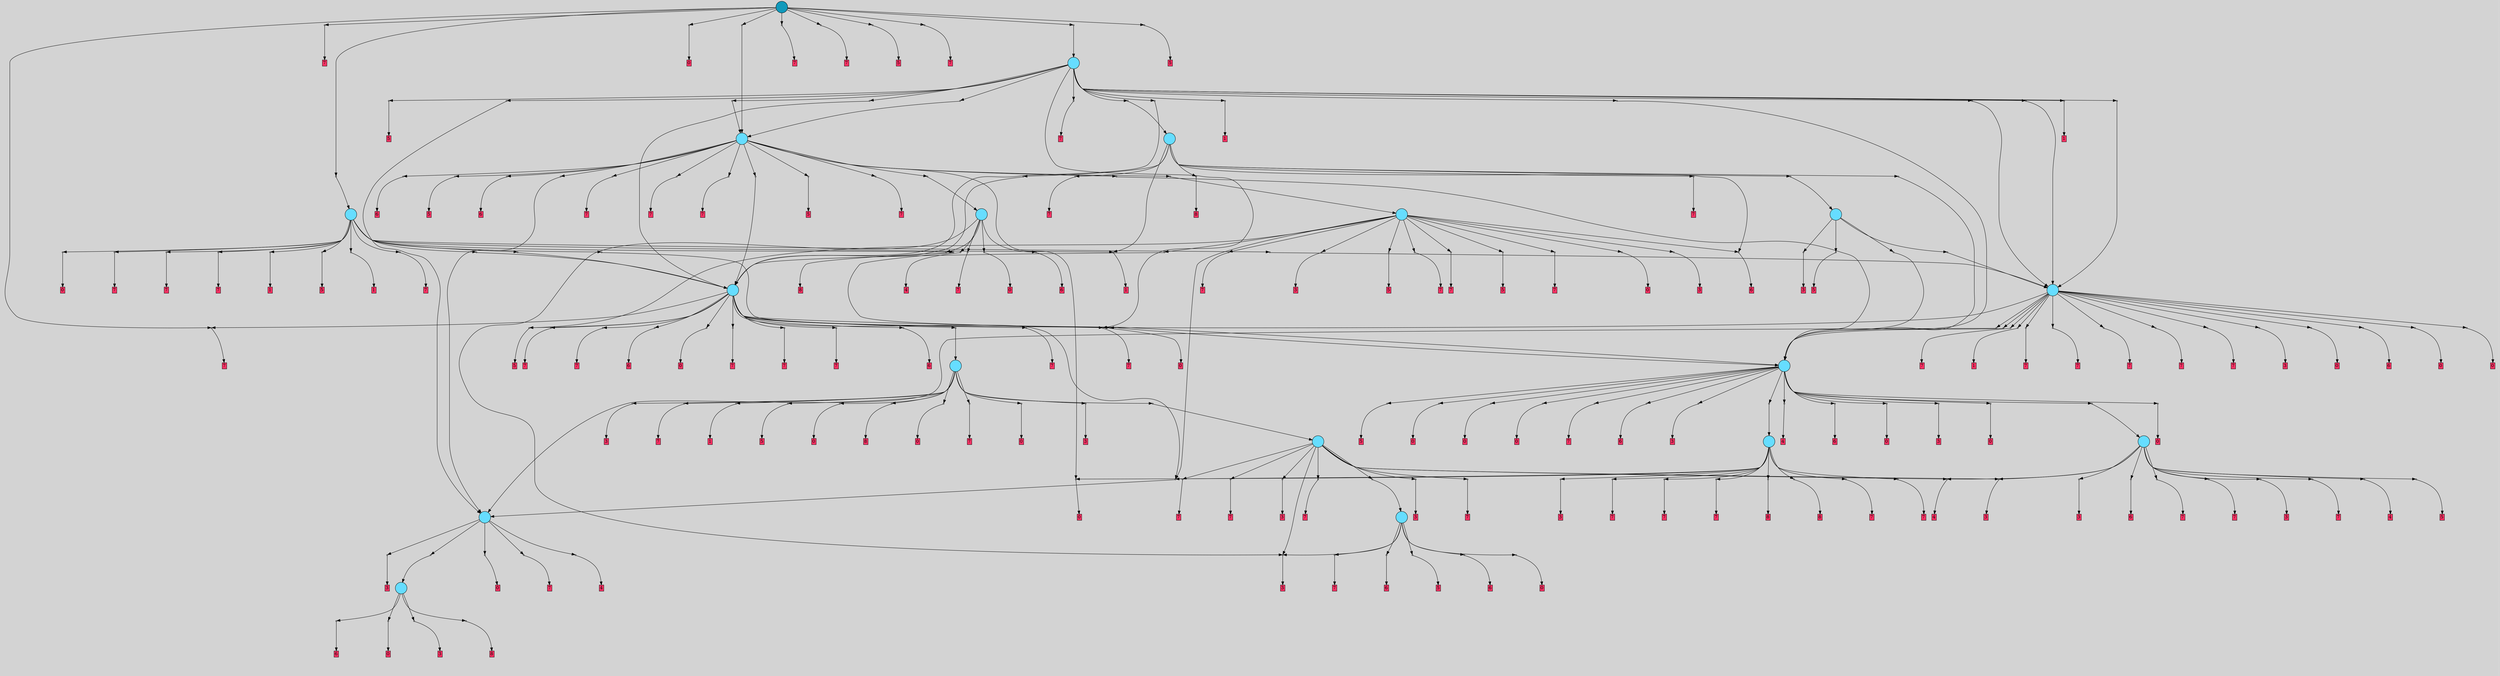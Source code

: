 // File exported with GEGELATI v1.3.1
// On the 2024-07-07 18:21:30
// With the MARL::MarlTPGGraphDotExporter
digraph{
	graph[pad = "0.212, 0.055" bgcolor = lightgray]
	node[shape=circle style = filled label = ""]
		T362 [fillcolor="#66ddff"]
		T530 [fillcolor="#66ddff"]
		T572 [fillcolor="#66ddff"]
		T886 [fillcolor="#66ddff"]
		T1883 [fillcolor="#66ddff"]
		T1939 [fillcolor="#66ddff"]
		T2063 [fillcolor="#66ddff"]
		T2381 [fillcolor="#66ddff"]
		T2636 [fillcolor="#66ddff"]
		T2729 [fillcolor="#66ddff"]
		T3570 [fillcolor="#66ddff"]
		T3720 [fillcolor="#66ddff"]
		T4093 [fillcolor="#66ddff"]
		T4545 [fillcolor="#66ddff"]
		T5571 [fillcolor="#66ddff"]
		T5855 [fillcolor="#66ddff"]
		T6254 [fillcolor="#66ddff"]
		T8143 [fillcolor="#1199bb"]
		P200541 [fillcolor="#cccccc" shape=point] //
		I200541 [shape=box style=invis label="0|7&2|3#0|4&#92;n4|5&1|4#0|2&#92;n8|0&1|6#1|3&#92;n2|5&4|5#4|2&#92;n5|7&4|3#2|4&#92;n6|6&3|1#1|4&#92;n0|3&3|0#2|0&#92;n8|4&0|4#2|0&#92;n"]
		P200541 -> I200541[style=invis]
		A130111 [fillcolor="#ff3366" shape=box margin=0.03 width=0 height=0 label="6"]
		T362 -> P200541 -> A130111
		P200542 [fillcolor="#cccccc" shape=point] //
		I200542 [shape=box style=invis label="2|4&3|5#3|5&#92;n8|3&3|5#4|6&#92;n4|7&2|5#2|2&#92;n4|6&0|4#0|0&#92;n5|7&1|7#0|2&#92;n2|3&2|5#0|6&#92;n8|2&4|7#4|3&#92;n3|3&2|1#1|2&#92;n"]
		P200542 -> I200542[style=invis]
		A130112 [fillcolor="#ff3366" shape=box margin=0.03 width=0 height=0 label="0"]
		T362 -> P200542 -> A130112
		P200543 [fillcolor="#cccccc" shape=point] //
		I200543 [shape=box style=invis label="4|6&2|2#1|3&#92;n7|0&2|0#1|3&#92;n6|7&2|1#4|3&#92;n2|5&2|7#1|2&#92;n4|2&2|7#1|5&#92;n"]
		P200543 -> I200543[style=invis]
		A130113 [fillcolor="#ff3366" shape=box margin=0.03 width=0 height=0 label="3"]
		T362 -> P200543 -> A130113
		P200544 [fillcolor="#cccccc" shape=point] //
		I200544 [shape=box style=invis label="0|0&3|1#1|2&#92;n1|3&1|5#4|3&#92;n2|4&1|1#1|1&#92;n"]
		P200544 -> I200544[style=invis]
		A130114 [fillcolor="#ff3366" shape=box margin=0.03 width=0 height=0 label="8"]
		T362 -> P200544 -> A130114
		P200545 [fillcolor="#cccccc" shape=point] //
		I200545 [shape=box style=invis label="3|2&2|2#2|4&#92;n7|0&1|7#1|6&#92;n"]
		P200545 -> I200545[style=invis]
		A130115 [fillcolor="#ff3366" shape=box margin=0.03 width=0 height=0 label="4"]
		T530 -> P200545 -> A130115
		P200546 [fillcolor="#cccccc" shape=point] //
		I200546 [shape=box style=invis label="2|5&2|7#1|2&#92;n4|5&2|7#1|5&#92;n6|7&2|1#4|3&#92;n4|6&2|2#1|3&#92;n6|3&1|6#2|5&#92;n7|0&2|0#1|3&#92;n0|3&3|7#1|7&#92;n"]
		P200546 -> I200546[style=invis]
		A130116 [fillcolor="#ff3366" shape=box margin=0.03 width=0 height=0 label="3"]
		T530 -> P200546 -> A130116
		P200547 [fillcolor="#cccccc" shape=point] //
		I200547 [shape=box style=invis label="1|0&1|7#2|2&#92;n2|5&3|4#0|2&#92;n1|3&4|2#4|4&#92;n4|5&1|0#2|7&#92;n1|2&1|7#0|6&#92;n"]
		P200547 -> I200547[style=invis]
		T530 -> P200547 -> T362
		P200548 [fillcolor="#cccccc" shape=point] //
		I200548 [shape=box style=invis label="1|2&0|2#0|6&#92;n2|3&3|5#4|2&#92;n4|7&1|1#1|5&#92;n5|1&1|0#2|3&#92;n4|7&4|5#3|7&#92;n7|4&4|3#4|6&#92;n8|6&4|1#1|0&#92;n1|6&1|5#1|1&#92;n"]
		P200548 -> I200548[style=invis]
		A130117 [fillcolor="#ff3366" shape=box margin=0.03 width=0 height=0 label="0"]
		T530 -> P200548 -> A130117
		P200549 [fillcolor="#cccccc" shape=point] //
		I200549 [shape=box style=invis label="1|2&1|7#1|6&#92;n6|0&2|1#1|6&#92;n5|1&3|6#4|5&#92;n6|5&3|1#2|0&#92;n1|5&1|0#2|7&#92;n5|3&3|3#0|2&#92;n"]
		P200549 -> I200549[style=invis]
		A130118 [fillcolor="#ff3366" shape=box margin=0.03 width=0 height=0 label="7"]
		T530 -> P200549 -> A130118
		P200550 [fillcolor="#cccccc" shape=point] //
		I200550 [shape=box style=invis label="1|2&0|2#3|6&#92;n7|4&4|3#4|6&#92;n4|7&1|1#1|5&#92;n5|1&1|0#2|3&#92;n4|7&4|5#3|7&#92;n2|3&3|5#4|2&#92;n8|6&4|1#1|0&#92;n1|6&1|5#1|1&#92;n"]
		P200550 -> I200550[style=invis]
		A130119 [fillcolor="#ff3366" shape=box margin=0.03 width=0 height=0 label="0"]
		T572 -> P200550 -> A130119
		P200551 [fillcolor="#cccccc" shape=point] //
		I200551 [shape=box style=invis label="7|1&4|7#2|7&#92;n1|5&1|0#2|7&#92;n6|5&3|1#2|0&#92;n1|3&4|2#4|4&#92;n5|3&3|3#0|4&#92;n5|0&3|6#4|5&#92;n"]
		P200551 -> I200551[style=invis]
		A130120 [fillcolor="#ff3366" shape=box margin=0.03 width=0 height=0 label="7"]
		T572 -> P200551 -> A130120
		P200552 [fillcolor="#cccccc" shape=point] //
		I200552 [shape=box style=invis label="3|2&0|0#0|0&#92;n0|5&2|1#0|5&#92;n1|5&3|1#0|5&#92;n3|4&0|2#0|5&#92;n3|2&0|2#4|6&#92;n3|3&3|7#1|4&#92;n4|7&2|5#3|1&#92;n1|6&4|3#0|4&#92;n"]
		P200552 -> I200552[style=invis]
		A130121 [fillcolor="#ff3366" shape=box margin=0.03 width=0 height=0 label="6"]
		T572 -> P200552 -> A130121
		P200553 [fillcolor="#cccccc" shape=point] //
		I200553 [shape=box style=invis label="6|3&2|0#2|1&#92;n8|7&1|3#4|1&#92;n5|0&1|4#3|6&#92;n2|4&2|7#2|0&#92;n7|1&2|6#2|2&#92;n"]
		P200553 -> I200553[style=invis]
		A130122 [fillcolor="#ff3366" shape=box margin=0.03 width=0 height=0 label="5"]
		T572 -> P200553 -> A130122
		P200554 [fillcolor="#cccccc" shape=point] //
		I200554 [shape=box style=invis label="2|2&0|0#0|0&#92;n7|1&1|2#0|6&#92;n4|7&2|5#3|1&#92;n3|4&0|2#0|5&#92;n3|2&0|2#4|6&#92;n3|3&3|7#1|4&#92;n0|5&2|1#0|5&#92;n1|6&4|3#0|4&#92;n"]
		P200554 -> I200554[style=invis]
		A130123 [fillcolor="#ff3366" shape=box margin=0.03 width=0 height=0 label="6"]
		T572 -> P200554 -> A130123
		P200555 [fillcolor="#cccccc" shape=point] //
		I200555 [shape=box style=invis label="2|2&2|5#4|4&#92;n2|0&2|5#2|7&#92;n8|6&0|5#0|7&#92;n1|6&0|0#2|3&#92;n5|2&3|4#0|4&#92;n"]
		P200555 -> I200555[style=invis]
		A130124 [fillcolor="#ff3366" shape=box margin=0.03 width=0 height=0 label="3"]
		T572 -> P200555 -> A130124
		P200556 [fillcolor="#cccccc" shape=point] //
		I200556 [shape=box style=invis label="1|3&4|5#4|3&#92;n2|3&1|6#4|0&#92;n1|6&1|3#4|3&#92;n6|0&3|1#1|4&#92;n2|5&0|3#0|6&#92;n2|4&1|1#1|1&#92;n"]
		P200556 -> I200556[style=invis]
		A130125 [fillcolor="#ff3366" shape=box margin=0.03 width=0 height=0 label="8"]
		T886 -> P200556 -> A130125
		P200557 [fillcolor="#cccccc" shape=point] //
		I200557 [shape=box style=invis label="4|3&1|4#3|3&#92;n1|0&0|4#4|5&#92;n0|7&1|2#2|7&#92;n2|2&2|7#0|0&#92;n"]
		P200557 -> I200557[style=invis]
		A130126 [fillcolor="#ff3366" shape=box margin=0.03 width=0 height=0 label="4"]
		T886 -> P200557 -> A130126
		T886 -> P200555
		P200558 [fillcolor="#cccccc" shape=point] //
		I200558 [shape=box style=invis label="8|2&4|4#4|0&#92;n3|0&2|4#0|5&#92;n4|1&1|0#3|3&#92;n2|2&3|3#2|2&#92;n8|5&1|6#4|0&#92;n8|5&2|7#1|6&#92;n6|5&1|6#1|1&#92;n6|2&2|4#4|1&#92;n2|1&0|4#1|4&#92;n7|1&3|1#2|2&#92;n"]
		P200558 -> I200558[style=invis]
		A130127 [fillcolor="#ff3366" shape=box margin=0.03 width=0 height=0 label="7"]
		T886 -> P200558 -> A130127
		P200559 [fillcolor="#cccccc" shape=point] //
		I200559 [shape=box style=invis label="4|7&2|5#2|2&#92;n8|3&3|2#4|6&#92;n0|3&0|7#0|6&#92;n4|6&4|4#0|0&#92;n2|3&2|5#0|6&#92;n8|2&4|7#4|3&#92;n3|3&2|1#1|2&#92;n"]
		P200559 -> I200559[style=invis]
		A130128 [fillcolor="#ff3366" shape=box margin=0.03 width=0 height=0 label="0"]
		T886 -> P200559 -> A130128
		P200560 [fillcolor="#cccccc" shape=point] //
		I200560 [shape=box style=invis label="5|4&0|1#1|3&#92;n3|0&4|2#1|6&#92;n"]
		P200560 -> I200560[style=invis]
		A130129 [fillcolor="#ff3366" shape=box margin=0.03 width=0 height=0 label="6"]
		T886 -> P200560 -> A130129
		P200561 [fillcolor="#cccccc" shape=point] //
		I200561 [shape=box style=invis label="2|2&2|5#4|4&#92;n5|1&2|1#0|6&#92;n3|0&2|5#2|7&#92;n5|5&3|3#4|1&#92;n1|6&0|0#2|3&#92;n"]
		P200561 -> I200561[style=invis]
		A130130 [fillcolor="#ff3366" shape=box margin=0.03 width=0 height=0 label="3"]
		T1883 -> P200561 -> A130130
		P200562 [fillcolor="#cccccc" shape=point] //
		I200562 [shape=box style=invis label="2|3&0|1#1|0&#92;n2|6&1|1#0|4&#92;n8|6&0|5#3|2&#92;n1|0&1|1#4|1&#92;n4|1&2|1#4|0&#92;n3|6&3|6#2|5&#92;n"]
		P200562 -> I200562[style=invis]
		A130131 [fillcolor="#ff3366" shape=box margin=0.03 width=0 height=0 label="4"]
		T1883 -> P200562 -> A130131
		P200563 [fillcolor="#cccccc" shape=point] //
		I200563 [shape=box style=invis label="5|4&0|3#3|7&#92;n6|5&3|1#2|0&#92;n1|2&1|7#1|6&#92;n5|3&3|3#0|2&#92;n3|0&0|3#4|5&#92;n1|0&4|2#4|0&#92;n7|1&4|7#2|7&#92;n5|0&3|6#4|5&#92;n4|0&3|4#4|3&#92;n1|7&1|0#2|7&#92;n"]
		P200563 -> I200563[style=invis]
		A130132 [fillcolor="#ff3366" shape=box margin=0.03 width=0 height=0 label="7"]
		T1883 -> P200563 -> A130132
		P200564 [fillcolor="#cccccc" shape=point] //
		I200564 [shape=box style=invis label="3|3&3|7#1|4&#92;n7|1&1|2#0|6&#92;n6|0&0|3#1|3&#92;n1|0&2|4#3|6&#92;n2|2&0|0#0|7&#92;n4|7&1|5#3|1&#92;n3|1&0|1#4|3&#92;n3|4&0|2#0|5&#92;n0|5&2|1#0|5&#92;n1|6&4|0#0|4&#92;n"]
		P200564 -> I200564[style=invis]
		T1883 -> P200564 -> T572
		T1883 -> P200555
		P200565 [fillcolor="#cccccc" shape=point] //
		I200565 [shape=box style=invis label="8|0&1|6#4|4&#92;n5|0&2|7#3|4&#92;n0|0&2|1#3|5&#92;n2|5&4|4#2|2&#92;n2|6&2|2#0|5&#92;n7|5&1|4#1|5&#92;n"]
		P200565 -> I200565[style=invis]
		A130133 [fillcolor="#ff3366" shape=box margin=0.03 width=0 height=0 label="3"]
		T1883 -> P200565 -> A130133
		P200566 [fillcolor="#cccccc" shape=point] //
		I200566 [shape=box style=invis label="5|4&0|3#3|7&#92;n6|5&3|1#2|0&#92;n1|2&1|7#1|6&#92;n5|4&3|3#0|2&#92;n4|0&3|4#4|3&#92;n1|0&4|2#4|0&#92;n7|1&4|7#2|7&#92;n5|0&3|6#4|5&#92;n3|0&0|3#4|5&#92;n"]
		P200566 -> I200566[style=invis]
		A130134 [fillcolor="#ff3366" shape=box margin=0.03 width=0 height=0 label="7"]
		T1883 -> P200566 -> A130134
		P200567 [fillcolor="#cccccc" shape=point] //
		I200567 [shape=box style=invis label="2|0&4|3#2|1&#92;n8|5&1|6#4|3&#92;n7|3&4|0#1|5&#92;n7|0&4|3#3|2&#92;n7|1&1|1#0|7&#92;n6|3&3|0#0|7&#92;n"]
		P200567 -> I200567[style=invis]
		A130135 [fillcolor="#ff3366" shape=box margin=0.03 width=0 height=0 label="7"]
		T1883 -> P200567 -> A130135
		P200568 [fillcolor="#cccccc" shape=point] //
		I200568 [shape=box style=invis label="6|2&2|4#4|1&#92;n3|0&2|4#0|5&#92;n4|5&1|0#3|3&#92;n2|2&3|3#2|2&#92;n8|5&2|7#1|6&#92;n6|5&1|6#1|1&#92;n0|0&0|0#0|6&#92;n8|4&4|4#4|0&#92;n7|1&3|1#2|2&#92;n2|1&0|4#1|4&#92;n"]
		P200568 -> I200568[style=invis]
		A130136 [fillcolor="#ff3366" shape=box margin=0.03 width=0 height=0 label="7"]
		T1883 -> P200568 -> A130136
		P200569 [fillcolor="#cccccc" shape=point] //
		I200569 [shape=box style=invis label="2|2&2|5#4|4&#92;n3|0&2|5#2|7&#92;n1|7&0|0#0|4&#92;n4|7&2|6#1|7&#92;n3|4&3|5#3|5&#92;n"]
		P200569 -> I200569[style=invis]
		A130137 [fillcolor="#ff3366" shape=box margin=0.03 width=0 height=0 label="3"]
		T1883 -> P200569 -> A130137
		P200570 [fillcolor="#cccccc" shape=point] //
		I200570 [shape=box style=invis label="2|2&0|0#0|0&#92;n0|5&2|1#0|5&#92;n4|7&2|5#3|1&#92;n3|4&0|2#0|5&#92;n3|2&0|2#4|6&#92;n3|1&1|2#0|6&#92;n1|6&4|3#0|4&#92;n"]
		P200570 -> I200570[style=invis]
		A130138 [fillcolor="#ff3366" shape=box margin=0.03 width=0 height=0 label="6"]
		T1939 -> P200570 -> A130138
		T1939 -> P200561
		P200571 [fillcolor="#cccccc" shape=point] //
		I200571 [shape=box style=invis label="6|2&2|4#4|1&#92;n3|0&2|4#0|5&#92;n4|5&1|0#3|3&#92;n7|1&3|1#2|2&#92;n8|5&2|7#1|6&#92;n1|3&2|6#0|5&#92;n8|2&4|4#4|0&#92;n2|1&0|4#2|4&#92;n2|2&3|3#2|2&#92;n"]
		P200571 -> I200571[style=invis]
		A130139 [fillcolor="#ff3366" shape=box margin=0.03 width=0 height=0 label="7"]
		T1939 -> P200571 -> A130139
		T1939 -> P200562
		P200572 [fillcolor="#cccccc" shape=point] //
		I200572 [shape=box style=invis label="5|6&4|6#3|6&#92;n8|5&2|3#1|2&#92;n0|3&3|3#4|1&#92;n6|3&4|3#0|7&#92;n5|0&0|5#1|2&#92;n5|1&4|0#3|2&#92;n0|4&0|2#2|4&#92;n0|5&0|2#0|2&#92;n2|2&4|0#4|2&#92;n1|1&0|3#3|7&#92;n"]
		P200572 -> I200572[style=invis]
		A130140 [fillcolor="#ff3366" shape=box margin=0.03 width=0 height=0 label="7"]
		T1939 -> P200572 -> A130140
		P200573 [fillcolor="#cccccc" shape=point] //
		I200573 [shape=box style=invis label="1|6&0|0#2|6&#92;n2|0&2|5#2|7&#92;n8|6&0|5#0|7&#92;n2|2&2|5#4|4&#92;n5|2&3|4#0|4&#92;n"]
		P200573 -> I200573[style=invis]
		A130141 [fillcolor="#ff3366" shape=box margin=0.03 width=0 height=0 label="3"]
		T1939 -> P200573 -> A130141
		P200574 [fillcolor="#cccccc" shape=point] //
		I200574 [shape=box style=invis label="1|2&1|7#1|6&#92;n1|3&4|2#4|4&#92;n6|5&3|1#2|0&#92;n5|0&3|6#4|5&#92;n5|3&3|3#0|2&#92;n1|5&1|7#2|7&#92;n"]
		P200574 -> I200574[style=invis]
		A130142 [fillcolor="#ff3366" shape=box margin=0.03 width=0 height=0 label="7"]
		T1939 -> P200574 -> A130142
		P200575 [fillcolor="#cccccc" shape=point] //
		I200575 [shape=box style=invis label="3|6&3|6#2|2&#92;n1|3&2|2#4|5&#92;n8|6&0|5#3|2&#92;n3|0&4|6#1|3&#92;n1|0&1|1#4|1&#92;n4|1&2|1#4|0&#92;n2|3&0|1#1|0&#92;n"]
		P200575 -> I200575[style=invis]
		A130143 [fillcolor="#ff3366" shape=box margin=0.03 width=0 height=0 label="4"]
		T1939 -> P200575 -> A130143
		P200576 [fillcolor="#cccccc" shape=point] //
		I200576 [shape=box style=invis label="7|1&4|7#2|7&#92;n1|3&4|0#4|4&#92;n1|5&1|0#1|7&#92;n6|5&3|1#2|0&#92;n5|0&3|6#4|5&#92;n4|0&4|5#2|2&#92;n"]
		P200576 -> I200576[style=invis]
		A130144 [fillcolor="#ff3366" shape=box margin=0.03 width=0 height=0 label="5"]
		T1939 -> P200576 -> A130144
		P200577 [fillcolor="#cccccc" shape=point] //
		I200577 [shape=box style=invis label="4|6&2|4#1|1&#92;n6|6&3|2#4|5&#92;n4|1&2|7#1|5&#92;n"]
		P200577 -> I200577[style=invis]
		A130145 [fillcolor="#ff3366" shape=box margin=0.03 width=0 height=0 label="3"]
		T1939 -> P200577 -> A130145
		P200578 [fillcolor="#cccccc" shape=point] //
		I200578 [shape=box style=invis label="6|7&0|1#3|1&#92;n2|0&4|5#2|2&#92;n0|2&0|2#0|4&#92;n5|7&0|3#3|2&#92;n3|2&0|2#0|5&#92;n3|1&1|7#2|4&#92;n"]
		P200578 -> I200578[style=invis]
		A130146 [fillcolor="#ff3366" shape=box margin=0.03 width=0 height=0 label="3"]
		T2063 -> P200578 -> A130146
		P200579 [fillcolor="#cccccc" shape=point] //
		I200579 [shape=box style=invis label="7|0&4|0#0|2&#92;n1|2&1|7#0|6&#92;n8|7&0|4#2|0&#92;n6|0&1|0#3|6&#92;n7|0&4|7#2|7&#92;n5|0&0|6#4|5&#92;n"]
		P200579 -> I200579[style=invis]
		A130147 [fillcolor="#ff3366" shape=box margin=0.03 width=0 height=0 label="7"]
		T2063 -> P200579 -> A130147
		P200580 [fillcolor="#cccccc" shape=point] //
		I200580 [shape=box style=invis label="5|0&3|7#4|6&#92;n6|7&4|4#3|6&#92;n"]
		P200580 -> I200580[style=invis]
		A130148 [fillcolor="#ff3366" shape=box margin=0.03 width=0 height=0 label="1"]
		T2063 -> P200580 -> A130148
		P200581 [fillcolor="#cccccc" shape=point] //
		I200581 [shape=box style=invis label="4|4&2|6#1|4&#92;n2|0&1|1#4|7&#92;n5|1&2|6#4|5&#92;n5|0&1|3#1|3&#92;n5|4&4|3#4|6&#92;n7|5&3|0#3|1&#92;n"]
		P200581 -> I200581[style=invis]
		A130149 [fillcolor="#ff3366" shape=box margin=0.03 width=0 height=0 label="5"]
		T2063 -> P200581 -> A130149
		P200582 [fillcolor="#cccccc" shape=point] //
		I200582 [shape=box style=invis label="1|0&0|1#1|5&#92;n1|7&0|2#3|2&#92;n4|7&4|5#3|7&#92;n7|4&4|3#4|6&#92;n1|5&1|5#0|1&#92;n"]
		P200582 -> I200582[style=invis]
		A130150 [fillcolor="#ff3366" shape=box margin=0.03 width=0 height=0 label="0"]
		T2063 -> P200582 -> A130150
		P200583 [fillcolor="#cccccc" shape=point] //
		I200583 [shape=box style=invis label="5|0&2|5#2|7&#92;n7|7&1|7#4|1&#92;n0|0&2|7#0|1&#92;n5|5&1|6#1|7&#92;n0|3&1|4#3|7&#92;n8|4&3|0#0|7&#92;n5|6&0|7#4|2&#92;n"]
		P200583 -> I200583[style=invis]
		A130151 [fillcolor="#ff3366" shape=box margin=0.03 width=0 height=0 label="8"]
		T2063 -> P200583 -> A130151
		P200584 [fillcolor="#cccccc" shape=point] //
		I200584 [shape=box style=invis label="5|1&1|0#2|3&#92;n2|3&3|5#4|2&#92;n7|0&0|7#2|2&#92;n1|2&0|2#0|6&#92;n4|7&4|5#3|7&#92;n7|7&4|3#4|6&#92;n8|6&4|1#1|0&#92;n1|6&1|5#1|1&#92;n"]
		P200584 -> I200584[style=invis]
		A130152 [fillcolor="#ff3366" shape=box margin=0.03 width=0 height=0 label="0"]
		T2063 -> P200584 -> A130152
		P200585 [fillcolor="#cccccc" shape=point] //
		I200585 [shape=box style=invis label="2|2&3|3#2|2&#92;n3|0&2|1#0|5&#92;n4|5&1|0#3|3&#92;n6|2&2|4#4|1&#92;n7|1&3|1#2|2&#92;n6|5&1|6#1|1&#92;n8|2&4|4#4|0&#92;n2|1&0|4#1|4&#92;n8|6&2|7#1|6&#92;n"]
		P200585 -> I200585[style=invis]
		T2063 -> P200585 -> T1883
		P200586 [fillcolor="#cccccc" shape=point] //
		I200586 [shape=box style=invis label="6|5&3|1#2|1&#92;n5|2&1|1#2|6&#92;n7|1&4|7#2|1&#92;n3|3&3|6#0|2&#92;n1|3&4|2#4|4&#92;n1|0&1|7#0|6&#92;n"]
		P200586 -> I200586[style=invis]
		A130153 [fillcolor="#ff3366" shape=box margin=0.03 width=0 height=0 label="7"]
		T2063 -> P200586 -> A130153
		P200587 [fillcolor="#cccccc" shape=point] //
		I200587 [shape=box style=invis label="4|7&3|2#3|0&#92;n7|1&2|4#2|4&#92;n8|3&2|3#4|6&#92;n7|1&3|1#3|0&#92;n0|0&0|0#2|0&#92;n3|1&2|6#3|5&#92;n"]
		P200587 -> I200587[style=invis]
		A130154 [fillcolor="#ff3366" shape=box margin=0.03 width=0 height=0 label="0"]
		T2063 -> P200587 -> A130154
		P200588 [fillcolor="#cccccc" shape=point] //
		I200588 [shape=box style=invis label="4|6&2|2#1|3&#92;n4|3&2|7#1|5&#92;n7|0&2|2#1|3&#92;n2|5&2|7#1|2&#92;n6|7&2|1#4|3&#92;n"]
		P200588 -> I200588[style=invis]
		A130155 [fillcolor="#ff3366" shape=box margin=0.03 width=0 height=0 label="3"]
		T2063 -> P200588 -> A130155
		P200589 [fillcolor="#cccccc" shape=point] //
		I200589 [shape=box style=invis label="1|0&1|5#1|6&#92;n8|4&2|1#3|5&#92;n5|2&0|7#2|5&#92;n7|4&3|2#4|2&#92;n4|3&0|2#2|1&#92;n2|5&3|2#3|1&#92;n"]
		P200589 -> I200589[style=invis]
		T2381 -> P200589 -> T530
		P200590 [fillcolor="#cccccc" shape=point] //
		I200590 [shape=box style=invis label="1|1&0|3#3|7&#92;n0|2&3|3#2|1&#92;n3|6&4|0#0|1&#92;n6|0&4|3#0|4&#92;n7|1&4|6#0|3&#92;n4|7&4|5#2|2&#92;n2|7&4|0#4|2&#92;n8|4&2|0#3|3&#92;n5|4&4|0#3|3&#92;n5|3&4|4#2|4&#92;n"]
		P200590 -> I200590[style=invis]
		A130156 [fillcolor="#ff3366" shape=box margin=0.03 width=0 height=0 label="7"]
		T2381 -> P200590 -> A130156
		P200591 [fillcolor="#cccccc" shape=point] //
		I200591 [shape=box style=invis label="5|5&3|2#0|6&#92;n6|2&2|4#4|1&#92;n6|5&1|6#1|1&#92;n4|5&1|0#3|3&#92;n2|1&0|4#1|4&#92;n2|2&3|3#2|2&#92;n3|0&2|4#0|5&#92;n0|3&3|1#2|2&#92;n3|5&2|7#1|6&#92;n"]
		P200591 -> I200591[style=invis]
		A130157 [fillcolor="#ff3366" shape=box margin=0.03 width=0 height=0 label="7"]
		T2381 -> P200591 -> A130157
		P200592 [fillcolor="#cccccc" shape=point] //
		I200592 [shape=box style=invis label="6|2&2|4#4|1&#92;n3|0&2|4#0|5&#92;n4|5&1|0#3|3&#92;n2|2&3|3#2|2&#92;n8|5&2|2#1|6&#92;n7|1&3|1#2|2&#92;n2|1&0|2#1|4&#92;n8|2&4|4#4|0&#92;n7|3&4|4#2|7&#92;n6|5&1|6#1|1&#92;n"]
		P200592 -> I200592[style=invis]
		A130158 [fillcolor="#ff3366" shape=box margin=0.03 width=0 height=0 label="7"]
		T2381 -> P200592 -> A130158
		P200593 [fillcolor="#cccccc" shape=point] //
		I200593 [shape=box style=invis label="5|6&0|7#4|2&#92;n7|7&1|7#4|1&#92;n0|0&2|7#0|1&#92;n5|5&1|6#1|7&#92;n6|0&1|0#0|7&#92;n0|3&1|2#3|7&#92;n8|4&3|0#0|7&#92;n5|0&2|5#2|7&#92;n"]
		P200593 -> I200593[style=invis]
		A130159 [fillcolor="#ff3366" shape=box margin=0.03 width=0 height=0 label="8"]
		T2381 -> P200593 -> A130159
		P200594 [fillcolor="#cccccc" shape=point] //
		I200594 [shape=box style=invis label="7|3&1|1#1|0&#92;n8|0&3|0#0|3&#92;n3|4&3|4#4|7&#92;n5|0&2|5#2|7&#92;n5|5&2|1#2|0&#92;n7|6&1|6#0|3&#92;n2|4&0|5#1|3&#92;n5|1&0|7#4|2&#92;n7|7&1|7#4|5&#92;n"]
		P200594 -> I200594[style=invis]
		A130160 [fillcolor="#ff3366" shape=box margin=0.03 width=0 height=0 label="8"]
		T2381 -> P200594 -> A130160
		P200595 [fillcolor="#cccccc" shape=point] //
		I200595 [shape=box style=invis label="1|0&0|1#1|5&#92;n1|5&0|2#3|2&#92;n7|4&4|3#4|6&#92;n1|5&1|5#0|1&#92;n2|3&4|7#1|3&#92;n4|7&4|5#3|7&#92;n"]
		P200595 -> I200595[style=invis]
		A130161 [fillcolor="#ff3366" shape=box margin=0.03 width=0 height=0 label="0"]
		T2381 -> P200595 -> A130161
		P200596 [fillcolor="#cccccc" shape=point] //
		I200596 [shape=box style=invis label="6|2&2|4#4|1&#92;n3|0&2|4#0|5&#92;n4|5&1|0#3|3&#92;n8|2&4|4#4|0&#92;n8|5&2|7#1|6&#92;n6|5&1|6#1|1&#92;n4|5&1|3#1|3&#92;n2|2&3|3#2|2&#92;n2|1&0|4#1|5&#92;n"]
		P200596 -> I200596[style=invis]
		A130162 [fillcolor="#ff3366" shape=box margin=0.03 width=0 height=0 label="7"]
		T2381 -> P200596 -> A130162
		P200597 [fillcolor="#cccccc" shape=point] //
		I200597 [shape=box style=invis label="3|2&1|4#4|0&#92;n6|2&2|4#4|1&#92;n4|4&1|0#1|3&#92;n1|0&0|4#3|4&#92;n0|6&4|5#3|4&#92;n2|2&3|3#2|2&#92;n3|0&2|4#0|5&#92;n8|5&2|7#1|6&#92;n7|1&3|1#1|2&#92;n"]
		P200597 -> I200597[style=invis]
		A130163 [fillcolor="#ff3366" shape=box margin=0.03 width=0 height=0 label="7"]
		T2381 -> P200597 -> A130163
		P200598 [fillcolor="#cccccc" shape=point] //
		I200598 [shape=box style=invis label="6|7&0|1#3|1&#92;n2|0&4|5#2|2&#92;n0|2&0|2#0|4&#92;n3|1&4|7#2|4&#92;n3|2&0|2#0|5&#92;n5|7&0|3#3|2&#92;n"]
		P200598 -> I200598[style=invis]
		A130164 [fillcolor="#ff3366" shape=box margin=0.03 width=0 height=0 label="3"]
		T2381 -> P200598 -> A130164
		P200599 [fillcolor="#cccccc" shape=point] //
		I200599 [shape=box style=invis label="2|0&4|5#2|2&#92;n3|2&0|2#0|5&#92;n7|3&0|3#3|2&#92;n3|1&4|7#2|4&#92;n0|2&0|1#0|4&#92;n"]
		P200599 -> I200599[style=invis]
		A130165 [fillcolor="#ff3366" shape=box margin=0.03 width=0 height=0 label="3"]
		T2636 -> P200599 -> A130165
		P200600 [fillcolor="#cccccc" shape=point] //
		I200600 [shape=box style=invis label="0|1&1|0#2|3&#92;n4|7&1|7#1|5&#92;n7|3&4|6#2|3&#92;n1|6&1|5#1|1&#92;n5|7&4|1#4|6&#92;n8|6&4|1#1|6&#92;n6|4&3|6#3|2&#92;n5|0&0|6#2|5&#92;n"]
		P200600 -> I200600[style=invis]
		A130166 [fillcolor="#ff3366" shape=box margin=0.03 width=0 height=0 label="0"]
		T2636 -> P200600 -> A130166
		P200601 [fillcolor="#cccccc" shape=point] //
		I200601 [shape=box style=invis label="1|4&2|4#0|6&#92;n5|5&2|5#2|6&#92;n4|4&0|6#2|3&#92;n6|0&2|5#1|6&#92;n8|3&0|4#3|2&#92;n5|6&1|6#4|0&#92;n7|3&4|3#1|6&#92;n"]
		P200601 -> I200601[style=invis]
		A130167 [fillcolor="#ff3366" shape=box margin=0.03 width=0 height=0 label="0"]
		T2636 -> P200601 -> A130167
		P200602 [fillcolor="#cccccc" shape=point] //
		I200602 [shape=box style=invis label="4|4&2|6#1|2&#92;n3|6&1|3#0|5&#92;n5|4&4|3#4|6&#92;n2|0&2|1#4|4&#92;n5|1&2|6#4|5&#92;n7|5&3|0#3|1&#92;n"]
		P200602 -> I200602[style=invis]
		A130168 [fillcolor="#ff3366" shape=box margin=0.03 width=0 height=0 label="5"]
		T2636 -> P200602 -> A130168
		P200603 [fillcolor="#cccccc" shape=point] //
		I200603 [shape=box style=invis label="3|7&1|2#3|6&#92;n1|0&4|7#2|2&#92;n1|3&4|2#4|6&#92;n2|5&2|4#0|0&#92;n4|5&1|0#2|7&#92;n"]
		P200603 -> I200603[style=invis]
		T2636 -> P200603 -> T2381
		P200604 [fillcolor="#cccccc" shape=point] //
		I200604 [shape=box style=invis label="6|0&0|5#2|2&#92;n0|5&1|2#0|6&#92;n2|3&0|4#1|3&#92;n"]
		P200604 -> I200604[style=invis]
		T2636 -> P200604 -> T1939
		P200605 [fillcolor="#cccccc" shape=point] //
		I200605 [shape=box style=invis label="0|6&0|2#0|5&#92;n0|5&4|4#3|6&#92;n2|2&0|3#0|0&#92;n5|2&0|4#3|1&#92;n3|5&2|7#1|7&#92;n8|2&4|3#0|1&#92;n3|3&0|3#2|0&#92;n2|1&3|7#3|3&#92;n"]
		P200605 -> I200605[style=invis]
		A130169 [fillcolor="#ff3366" shape=box margin=0.03 width=0 height=0 label="0"]
		T2636 -> P200605 -> A130169
		P200606 [fillcolor="#cccccc" shape=point] //
		I200606 [shape=box style=invis label="1|5&0|1#0|6&#92;n3|5&0|3#1|1&#92;n0|0&1|0#2|4&#92;n8|6&4|1#2|4&#92;n0|6&0|2#3|5&#92;n1|2&4|1#0|4&#92;n"]
		P200606 -> I200606[style=invis]
		A130170 [fillcolor="#ff3366" shape=box margin=0.03 width=0 height=0 label="0"]
		T2636 -> P200606 -> A130170
		P200607 [fillcolor="#cccccc" shape=point] //
		I200607 [shape=box style=invis label="0|5&3|7#1|0&#92;n0|0&0|6#3|3&#92;n8|2&4|7#4|3&#92;n4|3&2|5#2|6&#92;n3|3&2|1#2|4&#92;n2|3&2|5#0|6&#92;n"]
		P200607 -> I200607[style=invis]
		A130171 [fillcolor="#ff3366" shape=box margin=0.03 width=0 height=0 label="0"]
		T2636 -> P200607 -> A130171
		P200608 [fillcolor="#cccccc" shape=point] //
		I200608 [shape=box style=invis label="8|2&4|4#4|0&#92;n7|1&3|1#2|2&#92;n3|4&1|5#4|2&#92;n2|2&3|7#2|2&#92;n8|5&1|6#1|0&#92;n4|2&1|0#3|3&#92;n6|2&2|2#3|1&#92;n6|5&1|6#1|1&#92;n"]
		P200608 -> I200608[style=invis]
		A130172 [fillcolor="#ff3366" shape=box margin=0.03 width=0 height=0 label="7"]
		T2636 -> P200608 -> A130172
		P200609 [fillcolor="#cccccc" shape=point] //
		I200609 [shape=box style=invis label="0|6&3|3#3|7&#92;n1|6&3|3#0|4&#92;n8|6&2|2#1|5&#92;n6|3&2|2#3|6&#92;n8|0&0|6#0|5&#92;n8|2&1|2#1|1&#92;n8|1&4|4#1|0&#92;n6|3&0|3#3|2&#92;n7|7&1|0#2|5&#92;n3|4&0|2#0|5&#92;n"]
		P200609 -> I200609[style=invis]
		A130173 [fillcolor="#ff3366" shape=box margin=0.03 width=0 height=0 label="6"]
		T2636 -> P200609 -> A130173
		P200610 [fillcolor="#cccccc" shape=point] //
		I200610 [shape=box style=invis label="2|2&2|5#4|4&#92;n5|6&3|3#4|1&#92;n3|0&2|5#2|7&#92;n5|1&2|1#0|6&#92;n1|6&0|0#2|3&#92;n"]
		P200610 -> I200610[style=invis]
		A130174 [fillcolor="#ff3366" shape=box margin=0.03 width=0 height=0 label="3"]
		T2636 -> P200610 -> A130174
		P200611 [fillcolor="#cccccc" shape=point] //
		I200611 [shape=box style=invis label="1|0&0|4#4|5&#92;n4|3&1|4#3|3&#92;n5|7&1|2#2|7&#92;n2|2&2|7#0|0&#92;n"]
		P200611 -> I200611[style=invis]
		A130175 [fillcolor="#ff3366" shape=box margin=0.03 width=0 height=0 label="4"]
		T2636 -> P200611 -> A130175
		P200612 [fillcolor="#cccccc" shape=point] //
		I200612 [shape=box style=invis label="4|4&4|6#1|7&#92;n8|1&0|4#2|0&#92;n3|6&1|3#0|5&#92;n5|1&2|6#4|5&#92;n7|5&3|0#3|1&#92;n5|4&4|3#4|6&#92;n1|1&4|6#1|2&#92;n6|5&3|6#3|2&#92;n"]
		P200612 -> I200612[style=invis]
		A130176 [fillcolor="#ff3366" shape=box margin=0.03 width=0 height=0 label="6"]
		T2636 -> P200612 -> A130176
		P200613 [fillcolor="#cccccc" shape=point] //
		I200613 [shape=box style=invis label="2|5&1|7#3|2&#92;n4|2&4|4#4|1&#92;n3|7&4|2#0|0&#92;n1|6&0|0#0|0&#92;n1|6&1|7#2|3&#92;n1|0&2|0#1|0&#92;n"]
		P200613 -> I200613[style=invis]
		A130177 [fillcolor="#ff3366" shape=box margin=0.03 width=0 height=0 label="0"]
		T2636 -> P200613 -> A130177
		T2729 -> P200589
		P200614 [fillcolor="#cccccc" shape=point] //
		I200614 [shape=box style=invis label="3|0&2|4#0|5&#92;n2|2&3|3#2|2&#92;n2|1&0|4#1|4&#92;n6|2&2|4#4|1&#92;n8|6&2|7#1|6&#92;n6|5&1|6#1|1&#92;n4|5&1|0#3|1&#92;n"]
		P200614 -> I200614[style=invis]
		T2729 -> P200614 -> T2063
		P200615 [fillcolor="#cccccc" shape=point] //
		I200615 [shape=box style=invis label="3|0&4|4#4|0&#92;n6|2&2|4#4|1&#92;n6|5&4|2#2|0&#92;n6|5&2|7#4|7&#92;n4|5&1|0#3|3&#92;n8|4&2|7#1|6&#92;n6|5&1|6#1|1&#92;n"]
		P200615 -> I200615[style=invis]
		A130178 [fillcolor="#ff3366" shape=box margin=0.03 width=0 height=0 label="7"]
		T2729 -> P200615 -> A130178
		P200616 [fillcolor="#cccccc" shape=point] //
		I200616 [shape=box style=invis label="4|0&2|7#3|5&#92;n8|3&1|4#2|7&#92;n1|7&0|4#1|2&#92;n4|2&2|2#1|5&#92;n2|5&0|0#4|7&#92;n5|7&2|6#2|0&#92;n4|2&3|2#4|4&#92;n1|1&4|7#1|4&#92;n1|7&4|2#0|0&#92;n1|3&1|0#2|3&#92;n"]
		P200616 -> I200616[style=invis]
		A130179 [fillcolor="#ff3366" shape=box margin=0.03 width=0 height=0 label="0"]
		T2729 -> P200616 -> A130179
		P200617 [fillcolor="#cccccc" shape=point] //
		I200617 [shape=box style=invis label="5|5&2|5#2|6&#92;n6|0&2|5#1|1&#92;n4|4&0|6#2|3&#92;n5|6&1|6#4|0&#92;n8|3&0|4#3|2&#92;n7|3&4|3#3|6&#92;n"]
		P200617 -> I200617[style=invis]
		A130180 [fillcolor="#ff3366" shape=box margin=0.03 width=0 height=0 label="6"]
		T2729 -> P200617 -> A130180
		P200618 [fillcolor="#cccccc" shape=point] //
		I200618 [shape=box style=invis label="1|6&0|0#2|3&#92;n2|0&2|5#2|7&#92;n8|6&0|5#0|7&#92;n6|4&0|2#1|1&#92;n"]
		P200618 -> I200618[style=invis]
		A130181 [fillcolor="#ff3366" shape=box margin=0.03 width=0 height=0 label="5"]
		T2729 -> P200618 -> A130181
		P200619 [fillcolor="#cccccc" shape=point] //
		I200619 [shape=box style=invis label="6|2&2|4#4|1&#92;n2|1&0|4#1|4&#92;n4|5&1|0#3|3&#92;n2|2&3|3#2|2&#92;n8|5&2|7#1|6&#92;n6|5&1|6#1|1&#92;n2|5&4|7#2|5&#92;n8|2&4|4#4|0&#92;n3|0&2|4#0|5&#92;n7|1&3|1#2|2&#92;n"]
		P200619 -> I200619[style=invis]
		A130182 [fillcolor="#ff3366" shape=box margin=0.03 width=0 height=0 label="7"]
		T2729 -> P200619 -> A130182
		P200620 [fillcolor="#cccccc" shape=point] //
		I200620 [shape=box style=invis label="7|1&4|6#3|7&#92;n3|0&3|6#2|4&#92;n1|7&4|2#0|5&#92;n8|3&0|4#4|3&#92;n6|4&3|0#1|5&#92;n1|0&2|3#2|1&#92;n"]
		P200620 -> I200620[style=invis]
		A130183 [fillcolor="#ff3366" shape=box margin=0.03 width=0 height=0 label="7"]
		T2729 -> P200620 -> A130183
		P200621 [fillcolor="#cccccc" shape=point] //
		I200621 [shape=box style=invis label="3|0&2|4#0|5&#92;n6|2&2|4#4|1&#92;n2|2&3|3#2|2&#92;n8|5&2|7#1|6&#92;n3|1&0|7#1|1&#92;n2|1&0|4#1|4&#92;n6|2&1|6#1|1&#92;n7|1&3|1#2|2&#92;n"]
		P200621 -> I200621[style=invis]
		A130184 [fillcolor="#ff3366" shape=box margin=0.03 width=0 height=0 label="7"]
		T2729 -> P200621 -> A130184
		P200622 [fillcolor="#cccccc" shape=point] //
		I200622 [shape=box style=invis label="3|6&4|0#0|1&#92;n0|2&3|3#2|1&#92;n1|1&0|3#3|7&#92;n6|0&4|3#0|4&#92;n7|1&4|6#0|3&#92;n2|7&4|0#4|2&#92;n8|4&2|0#3|3&#92;n5|4&4|0#3|3&#92;n5|3&4|4#2|4&#92;n"]
		P200622 -> I200622[style=invis]
		A130185 [fillcolor="#ff3366" shape=box margin=0.03 width=0 height=0 label="7"]
		T2729 -> P200622 -> A130185
		P200623 [fillcolor="#cccccc" shape=point] //
		I200623 [shape=box style=invis label="8|1&0|4#2|0&#92;n5|1&2|6#4|5&#92;n3|6&1|3#0|5&#92;n2|0&2|1#4|7&#92;n4|4&2|6#1|7&#92;n5|4&4|3#4|6&#92;n7|5&3|0#3|1&#92;n"]
		P200623 -> I200623[style=invis]
		A130186 [fillcolor="#ff3366" shape=box margin=0.03 width=0 height=0 label="6"]
		T2729 -> P200623 -> A130186
		P200624 [fillcolor="#cccccc" shape=point] //
		I200624 [shape=box style=invis label="7|4&4|3#4|4&#92;n1|6&1|5#1|1&#92;n4|7&1|1#1|5&#92;n5|1&1|0#2|3&#92;n2|0&2|4#1|7&#92;n8|6&4|1#1|3&#92;n1|2&0|1#0|6&#92;n4|7&4|5#3|7&#92;n2|3&3|5#4|2&#92;n"]
		P200624 -> I200624[style=invis]
		A130187 [fillcolor="#ff3366" shape=box margin=0.03 width=0 height=0 label="0"]
		T2729 -> P200624 -> A130187
		P200625 [fillcolor="#cccccc" shape=point] //
		I200625 [shape=box style=invis label="0|2&4|3#4|1&#92;n8|0&2|1#0|3&#92;n4|0&2|3#0|7&#92;n6|0&1|3#0|4&#92;n2|7&4|0#4|4&#92;n4|4&2|0#1|6&#92;n8|3&3|6#2|6&#92;n5|3&4|4#2|4&#92;n8|5&1|0#3|3&#92;n"]
		P200625 -> I200625[style=invis]
		A130188 [fillcolor="#ff3366" shape=box margin=0.03 width=0 height=0 label="7"]
		T2729 -> P200625 -> A130188
		P200626 [fillcolor="#cccccc" shape=point] //
		I200626 [shape=box style=invis label="1|2&1|7#1|6&#92;n1|3&1|2#4|4&#92;n6|5&3|1#2|0&#92;n2|5&1|0#0|1&#92;n1|5&1|7#2|7&#92;n5|3&3|3#0|2&#92;n5|0&3|6#4|5&#92;n"]
		P200626 -> I200626[style=invis]
		A130189 [fillcolor="#ff3366" shape=box margin=0.03 width=0 height=0 label="7"]
		T2729 -> P200626 -> A130189
		P200627 [fillcolor="#cccccc" shape=point] //
		I200627 [shape=box style=invis label="0|2&3|3#4|1&#92;n1|1&0|3#3|7&#92;n6|0&4|3#0|4&#92;n0|0&0|4#1|2&#92;n8|5&2|0#3|3&#92;n2|7&4|0#4|2&#92;n3|6&4|0#0|1&#92;n5|3&4|4#2|4&#92;n"]
		P200627 -> I200627[style=invis]
		A130190 [fillcolor="#ff3366" shape=box margin=0.03 width=0 height=0 label="7"]
		T2729 -> P200627 -> A130190
		P200628 [fillcolor="#cccccc" shape=point] //
		I200628 [shape=box style=invis label="1|0&1|3#1|6&#92;n4|3&0|2#2|1&#92;n5|2&0|7#2|5&#92;n7|4&3|2#4|2&#92;n8|4&2|1#3|5&#92;n2|5&3|2#3|1&#92;n"]
		P200628 -> I200628[style=invis]
		T3570 -> P200628 -> T530
		P200629 [fillcolor="#cccccc" shape=point] //
		I200629 [shape=box style=invis label="3|0&2|4#0|5&#92;n8|6&2|7#1|6&#92;n4|5&1|0#3|3&#92;n8|2&2|4#4|1&#92;n2|2&3|3#2|2&#92;n6|5&1|6#1|1&#92;n2|1&0|4#1|4&#92;n5|0&1|6#3|0&#92;n8|1&3|1#2|2&#92;n"]
		P200629 -> I200629[style=invis]
		A130191 [fillcolor="#ff3366" shape=box margin=0.03 width=0 height=0 label="1"]
		T3570 -> P200629 -> A130191
		P200630 [fillcolor="#cccccc" shape=point] //
		I200630 [shape=box style=invis label="6|2&2|4#4|1&#92;n7|3&2|6#3|7&#92;n3|0&2|4#0|5&#92;n1|5&0|0#3|3&#92;n6|5&1|6#1|1&#92;n8|5&2|7#1|6&#92;n8|2&4|4#4|0&#92;n2|2&3|3#2|2&#92;n7|1&3|1#2|2&#92;n"]
		P200630 -> I200630[style=invis]
		A130192 [fillcolor="#ff3366" shape=box margin=0.03 width=0 height=0 label="7"]
		T3570 -> P200630 -> A130192
		P200631 [fillcolor="#cccccc" shape=point] //
		I200631 [shape=box style=invis label="1|6&1|0#1|1&#92;n6|4&3|0#1|5&#92;n3|0&3|6#2|4&#92;n1|0&2|0#2|1&#92;n8|3&0|4#4|3&#92;n0|3&3|4#4|5&#92;n7|1&4|6#3|7&#92;n1|7&4|2#0|5&#92;n"]
		P200631 -> I200631[style=invis]
		A130193 [fillcolor="#ff3366" shape=box margin=0.03 width=0 height=0 label="7"]
		T3570 -> P200631 -> A130193
		P200632 [fillcolor="#cccccc" shape=point] //
		I200632 [shape=box style=invis label="1|0&3|6#0|5&#92;n3|4&2|7#1|1&#92;n6|5&2|2#4|5&#92;n"]
		P200632 -> I200632[style=invis]
		A130194 [fillcolor="#ff3366" shape=box margin=0.03 width=0 height=0 label="7"]
		T3570 -> P200632 -> A130194
		P200633 [fillcolor="#cccccc" shape=point] //
		I200633 [shape=box style=invis label="0|2&3|3#4|1&#92;n0|6&4|0#0|1&#92;n6|0&4|3#0|4&#92;n0|0&0|4#1|2&#92;n8|5&2|0#3|3&#92;n2|7&4|0#4|2&#92;n1|1&0|3#3|7&#92;n"]
		P200633 -> I200633[style=invis]
		A130195 [fillcolor="#ff3366" shape=box margin=0.03 width=0 height=0 label="7"]
		T3570 -> P200633 -> A130195
		P200634 [fillcolor="#cccccc" shape=point] //
		I200634 [shape=box style=invis label="2|2&3|3#2|2&#92;n3|0&2|4#0|5&#92;n4|5&1|0#3|3&#92;n6|2&2|4#4|1&#92;n8|6&2|7#1|6&#92;n6|5&1|6#1|1&#92;n8|2&4|4#4|0&#92;n2|1&0|4#1|4&#92;n7|1&3|1#2|2&#92;n"]
		P200634 -> I200634[style=invis]
		A130196 [fillcolor="#ff3366" shape=box margin=0.03 width=0 height=0 label="7"]
		T3570 -> P200634 -> A130196
		P200635 [fillcolor="#cccccc" shape=point] //
		I200635 [shape=box style=invis label="6|7&0|1#3|1&#92;n1|4&3|5#3|1&#92;n0|3&0|2#0|4&#92;n5|7&0|3#3|2&#92;n2|0&4|5#2|2&#92;n8|2&4|4#2|1&#92;n3|2&0|2#0|5&#92;n3|1&1|7#2|4&#92;n"]
		P200635 -> I200635[style=invis]
		A130197 [fillcolor="#ff3366" shape=box margin=0.03 width=0 height=0 label="3"]
		T3570 -> P200635 -> A130197
		P200636 [fillcolor="#cccccc" shape=point] //
		I200636 [shape=box style=invis label="1|2&0|1#0|6&#92;n4|7&4|5#3|7&#92;n4|7&3|1#1|5&#92;n7|4&4|3#4|6&#92;n2|0&2|4#1|7&#92;n8|6&4|1#1|3&#92;n5|1&4|0#2|3&#92;n1|2&0|4#0|0&#92;n1|6&1|5#1|1&#92;n"]
		P200636 -> I200636[style=invis]
		A130198 [fillcolor="#ff3366" shape=box margin=0.03 width=0 height=0 label="0"]
		T3570 -> P200636 -> A130198
		P200637 [fillcolor="#cccccc" shape=point] //
		I200637 [shape=box style=invis label="4|7&2|0#3|3&#92;n1|7&3|7#2|7&#92;n3|0&0|7#2|6&#92;n3|3&3|7#1|4&#92;n0|2&3|2#0|0&#92;n7|5&1|5#1|4&#92;n"]
		P200637 -> I200637[style=invis]
		A130199 [fillcolor="#ff3366" shape=box margin=0.03 width=0 height=0 label="6"]
		T3570 -> P200637 -> A130199
		P200638 [fillcolor="#cccccc" shape=point] //
		I200638 [shape=box style=invis label="5|5&2|5#2|6&#92;n4|4&0|6#2|3&#92;n8|3&0|4#3|2&#92;n5|6&1|6#4|0&#92;n3|3&4|1#4|7&#92;n7|3&4|3#1|6&#92;n"]
		P200638 -> I200638[style=invis]
		A130200 [fillcolor="#ff3366" shape=box margin=0.03 width=0 height=0 label="0"]
		T3570 -> P200638 -> A130200
		P200639 [fillcolor="#cccccc" shape=point] //
		I200639 [shape=box style=invis label="4|0&2|7#3|5&#92;n2|5&0|0#4|7&#92;n1|7&3|4#1|2&#92;n4|2&2|2#1|5&#92;n8|3&1|4#2|7&#92;n5|7&2|6#2|0&#92;n1|1&4|7#1|4&#92;n4|2&3|1#4|4&#92;n1|3&1|0#2|3&#92;n6|4&1|7#4|7&#92;n"]
		P200639 -> I200639[style=invis]
		A130201 [fillcolor="#ff3366" shape=box margin=0.03 width=0 height=0 label="0"]
		T3570 -> P200639 -> A130201
		P200640 [fillcolor="#cccccc" shape=point] //
		I200640 [shape=box style=invis label="2|5&4|2#1|6&#92;n0|2&3|3#2|1&#92;n7|4&4|0#3|3&#92;n3|5&4|0#0|1&#92;n7|7&4|0#4|2&#92;n7|1&4|6#0|3&#92;n8|2&2|0#3|3&#92;n1|3&2|6#3|5&#92;n6|0&4|3#0|5&#92;n0|3&4|2#3|2&#92;n"]
		P200640 -> I200640[style=invis]
		A130202 [fillcolor="#ff3366" shape=box margin=0.03 width=0 height=0 label="7"]
		T3570 -> P200640 -> A130202
		T3570 -> P200616
		P200641 [fillcolor="#cccccc" shape=point] //
		I200641 [shape=box style=invis label="2|2&3|3#2|2&#92;n3|0&2|4#0|5&#92;n4|5&1|0#3|3&#92;n6|2&2|4#4|1&#92;n6|5&1|6#1|1&#92;n8|6&2|7#1|6&#92;n5|6&1|7#0|1&#92;n8|2&4|4#4|0&#92;n2|1&0|4#1|4&#92;n7|1&3|1#2|2&#92;n"]
		P200641 -> I200641[style=invis]
		T3570 -> P200641 -> T2636
		P200642 [fillcolor="#cccccc" shape=point] //
		I200642 [shape=box style=invis label="8|3&1|4#2|7&#92;n1|7&0|1#1|2&#92;n1|1&0|7#1|4&#92;n1|7&4|2#0|0&#92;n4|2&3|2#4|4&#92;n4|6&2|3#3|5&#92;n8|5&0|0#4|7&#92;n1|3&1|0#2|3&#92;n4|2&2|2#1|5&#92;n5|0&2|6#0|0&#92;n"]
		P200642 -> I200642[style=invis]
		A130203 [fillcolor="#ff3366" shape=box margin=0.03 width=0 height=0 label="0"]
		T3720 -> P200642 -> A130203
		T3720 -> P200618
		P200643 [fillcolor="#cccccc" shape=point] //
		I200643 [shape=box style=invis label="2|5&2|7#1|2&#92;n7|0&2|0#1|3&#92;n6|5&1|3#0|4&#92;n4|2&2|2#1|3&#92;n6|7&2|1#4|3&#92;n1|4&3|3#2|3&#92;n"]
		P200643 -> I200643[style=invis]
		A130204 [fillcolor="#ff3366" shape=box margin=0.03 width=0 height=0 label="3"]
		T3720 -> P200643 -> A130204
		P200644 [fillcolor="#cccccc" shape=point] //
		I200644 [shape=box style=invis label="6|1&3|4#0|7&#92;n1|0&2|3#2|1&#92;n4|3&1|4#3|7&#92;n7|1&4|6#3|7&#92;n1|7&4|2#0|5&#92;n6|0&1|3#3|2&#92;n8|3&0|4#4|3&#92;n"]
		P200644 -> I200644[style=invis]
		A130205 [fillcolor="#ff3366" shape=box margin=0.03 width=0 height=0 label="7"]
		T3720 -> P200644 -> A130205
		P200645 [fillcolor="#cccccc" shape=point] //
		I200645 [shape=box style=invis label="3|1&4|7#2|1&#92;n0|2&3|1#0|4&#92;n2|7&1|3#4|2&#92;n0|2&4|6#2|5&#92;n2|0&4|4#2|2&#92;n"]
		P200645 -> I200645[style=invis]
		A130206 [fillcolor="#ff3366" shape=box margin=0.03 width=0 height=0 label="3"]
		T3720 -> P200645 -> A130206
		P200646 [fillcolor="#cccccc" shape=point] //
		I200646 [shape=box style=invis label="1|0&3|3#1|4&#92;n6|2&3|4#4|1&#92;n3|0&2|4#0|5&#92;n1|0&1|6#4|2&#92;n4|5&1|0#3|1&#92;n8|6&2|7#1|6&#92;n6|5&1|6#1|1&#92;n2|1&0|4#0|4&#92;n3|3&3|2#0|7&#92;n"]
		P200646 -> I200646[style=invis]
		T3720 -> P200646 -> T2729
		P200647 [fillcolor="#cccccc" shape=point] //
		I200647 [shape=box style=invis label="5|1&3|2#0|6&#92;n1|6&0|0#2|3&#92;n2|0&2|5#2|7&#92;n1|7&0|7#4|7&#92;n"]
		P200647 -> I200647[style=invis]
		A130207 [fillcolor="#ff3366" shape=box margin=0.03 width=0 height=0 label="5"]
		T3720 -> P200647 -> A130207
		T3720 -> P200589
		P200648 [fillcolor="#cccccc" shape=point] //
		I200648 [shape=box style=invis label="6|2&2|4#4|1&#92;n6|5&1|6#1|1&#92;n4|5&1|0#3|3&#92;n2|2&3|3#2|2&#92;n8|5&2|7#0|6&#92;n5|4&1|3#3|2&#92;n7|1&3|1#2|2&#92;n8|2&4|4#4|0&#92;n2|1&0|2#1|4&#92;n3|0&2|4#0|5&#92;n"]
		P200648 -> I200648[style=invis]
		A130208 [fillcolor="#ff3366" shape=box margin=0.03 width=0 height=0 label="7"]
		T3720 -> P200648 -> A130208
		P200649 [fillcolor="#cccccc" shape=point] //
		I200649 [shape=box style=invis label="1|6&4|3#0|4&#92;n2|2&0|0#0|0&#92;n3|0&4|1#2|7&#92;n0|2&3|2#4|0&#92;n7|1&1|2#2|6&#92;n3|3&3|7#1|6&#92;n7|5&1|5#1|4&#92;n4|7&2|0#3|3&#92;n"]
		P200649 -> I200649[style=invis]
		A130209 [fillcolor="#ff3366" shape=box margin=0.03 width=0 height=0 label="6"]
		T3720 -> P200649 -> A130209
		P200650 [fillcolor="#cccccc" shape=point] //
		I200650 [shape=box style=invis label="6|0&4|3#0|4&#92;n0|2&3|3#2|1&#92;n1|1&0|3#3|7&#92;n3|6&4|0#0|1&#92;n7|1&4|6#0|3&#92;n8|4&2|0#3|3&#92;n8|7&4|6#0|5&#92;n5|4&4|0#3|3&#92;n5|3&4|4#1|4&#92;n"]
		P200650 -> I200650[style=invis]
		A130210 [fillcolor="#ff3366" shape=box margin=0.03 width=0 height=0 label="7"]
		T3720 -> P200650 -> A130210
		P200651 [fillcolor="#cccccc" shape=point] //
		I200651 [shape=box style=invis label="7|1&4|7#2|7&#92;n1|3&4|0#4|4&#92;n5|0&3|5#4|5&#92;n1|5&1|0#1|0&#92;n6|5&3|1#2|0&#92;n8|3&4|3#0|0&#92;n4|0&4|5#2|2&#92;n"]
		P200651 -> I200651[style=invis]
		A130211 [fillcolor="#ff3366" shape=box margin=0.03 width=0 height=0 label="5"]
		T3720 -> P200651 -> A130211
		P200652 [fillcolor="#cccccc" shape=point] //
		I200652 [shape=box style=invis label="1|2&1|7#1|6&#92;n7|1&4|7#2|7&#92;n1|5&1|0#2|7&#92;n6|5&3|1#2|0&#92;n5|0&3|6#4|5&#92;n5|3&3|3#0|2&#92;n1|3&4|2#4|4&#92;n"]
		P200652 -> I200652[style=invis]
		A130212 [fillcolor="#ff3366" shape=box margin=0.03 width=0 height=0 label="7"]
		T3720 -> P200652 -> A130212
		P200653 [fillcolor="#cccccc" shape=point] //
		I200653 [shape=box style=invis label="4|5&1|0#3|1&#92;n3|0&2|4#0|5&#92;n2|5&3|3#2|2&#92;n2|1&0|4#1|4&#92;n6|2&2|4#4|1&#92;n8|6&2|7#1|6&#92;n6|5&1|6#1|1&#92;n1|0&1|6#4|2&#92;n"]
		P200653 -> I200653[style=invis]
		T4093 -> P200653 -> T2729
		P200654 [fillcolor="#cccccc" shape=point] //
		I200654 [shape=box style=invis label="4|4&4|6#1|5&#92;n6|5&4|2#2|0&#92;n5|6&2|2#3|1&#92;n8|0&1|2#2|4&#92;n6|4&3|3#1|6&#92;n"]
		P200654 -> I200654[style=invis]
		T4093 -> P200654 -> T3720
		P200655 [fillcolor="#cccccc" shape=point] //
		I200655 [shape=box style=invis label="6|5&3|1#2|1&#92;n7|1&4|7#2|1&#92;n1|0&1|7#0|6&#92;n4|3&4|2#4|4&#92;n3|3&3|6#0|2&#92;n"]
		P200655 -> I200655[style=invis]
		A130213 [fillcolor="#ff3366" shape=box margin=0.03 width=0 height=0 label="7"]
		T4093 -> P200655 -> A130213
		P200656 [fillcolor="#cccccc" shape=point] //
		I200656 [shape=box style=invis label="8|1&0|4#2|0&#92;n2|0&2|1#4|5&#92;n3|2&1|3#0|5&#92;n8|4&0|6#3|1&#92;n4|4&2|6#1|7&#92;n7|5&3|0#3|0&#92;n5|1&2|6#4|5&#92;n"]
		P200656 -> I200656[style=invis]
		A130214 [fillcolor="#ff3366" shape=box margin=0.03 width=0 height=0 label="6"]
		T4093 -> P200656 -> A130214
		P200657 [fillcolor="#cccccc" shape=point] //
		I200657 [shape=box style=invis label="1|6&1|5#1|1&#92;n2|3&3|5#4|2&#92;n0|7&3|7#0|7&#92;n7|0&0|7#2|2&#92;n1|2&0|2#0|6&#92;n7|7&4|3#4|6&#92;n2|1&2|7#3|3&#92;n5|1&1|0#2|7&#92;n8|6&4|1#3|0&#92;n"]
		P200657 -> I200657[style=invis]
		A130215 [fillcolor="#ff3366" shape=box margin=0.03 width=0 height=0 label="5"]
		T4093 -> P200657 -> A130215
		P200658 [fillcolor="#cccccc" shape=point] //
		I200658 [shape=box style=invis label="0|0&1|0#0|1&#92;n2|2&2|7#4|7&#92;n7|7&3|2#3|6&#92;n2|1&1|2#3|7&#92;n3|2&1|0#1|0&#92;n0|1&4|7#0|5&#92;n7|6&3|0#3|1&#92;n8|1&0|7#2|0&#92;n"]
		P200658 -> I200658[style=invis]
		A130216 [fillcolor="#ff3366" shape=box margin=0.03 width=0 height=0 label="6"]
		T4093 -> P200658 -> A130216
		P200659 [fillcolor="#cccccc" shape=point] //
		I200659 [shape=box style=invis label="8|4&3|0#0|7&#92;n7|7&1|7#4|1&#92;n5|5&1|6#1|7&#92;n0|0&2|7#0|1&#92;n2|5&0|2#1|3&#92;n0|3&1|4#3|3&#92;n5|1&2|5#2|7&#92;n5|6&0|7#4|2&#92;n"]
		P200659 -> I200659[style=invis]
		T4093 -> P200659 -> T886
		P200660 [fillcolor="#cccccc" shape=point] //
		I200660 [shape=box style=invis label="7|0&0|7#2|1&#92;n8|6&2|7#1|6&#92;n3|0&2|4#0|5&#92;n7|1&3|1#2|2&#92;n2|4&3|7#2|2&#92;n5|6&1|7#0|1&#92;n7|2&4|4#4|0&#92;n2|1&0|4#0|4&#92;n4|5&1|0#3|3&#92;n0|7&3|3#0|5&#92;n"]
		P200660 -> I200660[style=invis]
		T4093 -> P200660 -> T2636
		P200661 [fillcolor="#cccccc" shape=point] //
		I200661 [shape=box style=invis label="6|5&3|1#2|1&#92;n5|2&1|1#2|6&#92;n7|1&4|7#2|1&#92;n5|0&1|2#1|6&#92;n1|3&4|1#4|4&#92;n3|3&3|6#0|2&#92;n1|0&1|7#0|6&#92;n"]
		P200661 -> I200661[style=invis]
		A130217 [fillcolor="#ff3366" shape=box margin=0.03 width=0 height=0 label="7"]
		T4093 -> P200661 -> A130217
		P200662 [fillcolor="#cccccc" shape=point] //
		I200662 [shape=box style=invis label="8|0&3|0#2|1&#92;n4|0&3|0#3|5&#92;n7|2&2|3#3|3&#92;n3|0&3|6#2|4&#92;n1|0&2|3#2|1&#92;n8|3&1|4#4|0&#92;n7|1&4|6#3|7&#92;n"]
		P200662 -> I200662[style=invis]
		A130218 [fillcolor="#ff3366" shape=box margin=0.03 width=0 height=0 label="7"]
		T4093 -> P200662 -> A130218
		P200663 [fillcolor="#cccccc" shape=point] //
		I200663 [shape=box style=invis label="6|0&4|3#0|4&#92;n0|2&3|3#2|1&#92;n1|1&0|3#3|7&#92;n7|1&4|6#0|3&#92;n3|6&4|0#3|1&#92;n8|4&2|0#3|3&#92;n8|7&4|6#0|5&#92;n6|5&3|4#1|6&#92;n5|4&4|0#3|3&#92;n5|3&4|4#1|4&#92;n"]
		P200663 -> I200663[style=invis]
		A130219 [fillcolor="#ff3366" shape=box margin=0.03 width=0 height=0 label="7"]
		T4093 -> P200663 -> A130219
		T4093 -> P200595
		P200664 [fillcolor="#cccccc" shape=point] //
		I200664 [shape=box style=invis label="1|0&1|5#1|6&#92;n4|3&0|2#2|1&#92;n5|2&0|7#2|5&#92;n5|4&2|1#3|5&#92;n2|5&3|2#3|1&#92;n"]
		P200664 -> I200664[style=invis]
		T4093 -> P200664 -> T530
		P200665 [fillcolor="#cccccc" shape=point] //
		I200665 [shape=box style=invis label="4|5&1|7#4|4&#92;n6|5&2|2#1|4&#92;n0|3&2|1#3|3&#92;n6|0&1|5#0|5&#92;n"]
		P200665 -> I200665[style=invis]
		A130220 [fillcolor="#ff3366" shape=box margin=0.03 width=0 height=0 label="5"]
		T4093 -> P200665 -> A130220
		P200666 [fillcolor="#cccccc" shape=point] //
		I200666 [shape=box style=invis label="1|6&0|0#2|3&#92;n6|4&0|2#1|1&#92;n2|0&2|5#2|7&#92;n4|1&3|2#0|6&#92;n"]
		P200666 -> I200666[style=invis]
		A130221 [fillcolor="#ff3366" shape=box margin=0.03 width=0 height=0 label="5"]
		T4545 -> P200666 -> A130221
		P200667 [fillcolor="#cccccc" shape=point] //
		I200667 [shape=box style=invis label="7|6&4|1#4|5&#92;n0|3&2|2#2|6&#92;n2|1&0|4#1|4&#92;n6|2&2|4#4|1&#92;n1|3&4|5#0|3&#92;n1|0&4|0#4|2&#92;n4|5&1|0#3|1&#92;n"]
		P200667 -> I200667[style=invis]
		T4545 -> P200667 -> T3570
		P200668 [fillcolor="#cccccc" shape=point] //
		I200668 [shape=box style=invis label="5|7&0|3#3|2&#92;n1|4&3|5#3|1&#92;n7|5&0|7#1|5&#92;n5|4&0|3#2|7&#92;n0|2&0|2#0|4&#92;n1|1&2|2#1|7&#92;n8|5&3|3#1|0&#92;n6|1&0|4#3|6&#92;n3|1&4|7#2|4&#92;n"]
		P200668 -> I200668[style=invis]
		A130222 [fillcolor="#ff3366" shape=box margin=0.03 width=0 height=0 label="3"]
		T4545 -> P200668 -> A130222
		P200669 [fillcolor="#cccccc" shape=point] //
		I200669 [shape=box style=invis label="2|2&3|7#2|2&#92;n3|0&2|4#0|5&#92;n0|7&3|3#0|0&#92;n6|5&1|6#1|1&#92;n8|6&2|7#1|6&#92;n5|6&1|7#0|1&#92;n8|2&4|4#4|0&#92;n2|1&0|4#1|4&#92;n4|5&1|0#3|3&#92;n7|1&3|1#2|2&#92;n"]
		P200669 -> I200669[style=invis]
		T4545 -> P200669 -> T2636
		P200670 [fillcolor="#cccccc" shape=point] //
		I200670 [shape=box style=invis label="6|5&1|5#1|1&#92;n4|5&1|0#3|0&#92;n8|6&2|7#3|6&#92;n5|3&3|7#2|5&#92;n8|3&3|7#0|4&#92;n2|0&1|6#4|2&#92;n2|5&3|3#1|2&#92;n3|1&2|4#0|5&#92;n"]
		P200670 -> I200670[style=invis]
		A130223 [fillcolor="#ff3366" shape=box margin=0.03 width=0 height=0 label="1"]
		T5571 -> P200670 -> A130223
		P200671 [fillcolor="#cccccc" shape=point] //
		I200671 [shape=box style=invis label="6|4&1|6#1|1&#92;n5|1&0|6#0|6&#92;n0|5&1|0#3|3&#92;n4|0&4|7#0|2&#92;n5|7&0|2#4|0&#92;n6|2&2|4#4|0&#92;n"]
		P200671 -> I200671[style=invis]
		A130224 [fillcolor="#ff3366" shape=box margin=0.03 width=0 height=0 label="7"]
		T5571 -> P200671 -> A130224
		P200672 [fillcolor="#cccccc" shape=point] //
		I200672 [shape=box style=invis label="3|0&2|4#0|5&#92;n6|3&1|6#1|1&#92;n6|2&2|4#4|1&#92;n4|5&1|0#3|3&#92;n5|6&1|7#0|1&#92;n7|1&3|1#2|2&#92;n2|2&3|3#2|2&#92;n7|7&2|2#2|1&#92;n8|2&4|4#3|0&#92;n"]
		P200672 -> I200672[style=invis]
		T5571 -> P200672 -> T2636
		P200673 [fillcolor="#cccccc" shape=point] //
		I200673 [shape=box style=invis label="5|6&4|7#3|1&#92;n3|0&2|4#0|5&#92;n8|7&1|5#1|5&#92;n8|6&2|7#1|6&#92;n2|1&0|4#1|4&#92;n6|2&2|4#4|1&#92;n6|5&1|6#1|4&#92;n2|5&3|3#1|2&#92;n1|0&1|6#4|2&#92;n"]
		P200673 -> I200673[style=invis]
		T5571 -> P200673 -> T2729
		P200674 [fillcolor="#cccccc" shape=point] //
		I200674 [shape=box style=invis label="8|3&0|4#4|1&#92;n7|1&4|6#3|7&#92;n6|4&3|0#1|5&#92;n4|7&0|5#4|3&#92;n1|0&2|3#2|1&#92;n1|7&4|2#0|5&#92;n"]
		P200674 -> I200674[style=invis]
		A130225 [fillcolor="#ff3366" shape=box margin=0.03 width=0 height=0 label="7"]
		T5571 -> P200674 -> A130225
		P200675 [fillcolor="#cccccc" shape=point] //
		I200675 [shape=box style=invis label="1|0&1|5#4|1&#92;n5|2&0|7#2|5&#92;n4|3&0|2#2|1&#92;n"]
		P200675 -> I200675[style=invis]
		T5571 -> P200675 -> T4545
		T5571 -> P200649
		P200676 [fillcolor="#cccccc" shape=point] //
		I200676 [shape=box style=invis label="4|7&0|0#3|3&#92;n1|2&0|3#0|4&#92;n2|2&0|0#0|6&#92;n5|4&1|0#4|6&#92;n3|0&2|1#2|7&#92;n0|5&3|2#3|0&#92;n7|7&1|5#1|2&#92;n2|3&1|0#3|5&#92;n4|6&4|3#2|0&#92;n8|5&4|5#4|7&#92;n"]
		P200676 -> I200676[style=invis]
		A130226 [fillcolor="#ff3366" shape=box margin=0.03 width=0 height=0 label="8"]
		T5571 -> P200676 -> A130226
		P200677 [fillcolor="#cccccc" shape=point] //
		I200677 [shape=box style=invis label="0|5&0|7#4|1&#92;n0|0&3|1#2|5&#92;n5|6&3|4#4|7&#92;n4|5&2|3#4|1&#92;n0|2&0|5#0|6&#92;n"]
		P200677 -> I200677[style=invis]
		A130227 [fillcolor="#ff3366" shape=box margin=0.03 width=0 height=0 label="1"]
		T5855 -> P200677 -> A130227
		P200678 [fillcolor="#cccccc" shape=point] //
		I200678 [shape=box style=invis label="8|3&1|6#2|4&#92;n6|1&1|2#0|5&#92;n0|0&2|2#2|3&#92;n5|7&0|2#4|0&#92;n0|7&3|7#1|7&#92;n0|0&4|7#3|2&#92;n4|5&1|0#3|3&#92;n3|0&3|5#1|5&#92;n"]
		P200678 -> I200678[style=invis]
		A130228 [fillcolor="#ff3366" shape=box margin=0.03 width=0 height=0 label="7"]
		T5855 -> P200678 -> A130228
		P200679 [fillcolor="#cccccc" shape=point] //
		I200679 [shape=box style=invis label="7|7&3|3#4|6&#92;n7|0&0|3#2|2&#92;n5|1&1|0#2|0&#92;n2|2&2|5#4|3&#92;n8|3&3|5#4|2&#92;n8|3&1|0#1|3&#92;n2|0&0|7#2|3&#92;n"]
		P200679 -> I200679[style=invis]
		A130229 [fillcolor="#ff3366" shape=box margin=0.03 width=0 height=0 label="0"]
		T5855 -> P200679 -> A130229
		P200680 [fillcolor="#cccccc" shape=point] //
		I200680 [shape=box style=invis label="5|1&0|6#4|1&#92;n0|6&4|6#3|1&#92;n7|2&3|0#2|2&#92;n2|3&2|1#0|0&#92;n1|4&1|1#3|0&#92;n"]
		P200680 -> I200680[style=invis]
		A130230 [fillcolor="#ff3366" shape=box margin=0.03 width=0 height=0 label="7"]
		T5855 -> P200680 -> A130230
		P200681 [fillcolor="#cccccc" shape=point] //
		I200681 [shape=box style=invis label="2|5&4|0#4|2&#92;n7|7&1|6#0|1&#92;n5|3&4|5#1|5&#92;n8|5&0|7#1|0&#92;n1|1&1|3#3|7&#92;n2|6&3|7#0|7&#92;n0|0&0|6#3|1&#92;n2|3&3|3#4|4&#92;n7|4&4|1#1|5&#92;n7|5&1|0#2|3&#92;n"]
		P200681 -> I200681[style=invis]
		A130231 [fillcolor="#ff3366" shape=box margin=0.03 width=0 height=0 label="7"]
		T5855 -> P200681 -> A130231
		P200682 [fillcolor="#cccccc" shape=point] //
		I200682 [shape=box style=invis label="3|0&2|4#0|5&#92;n8|7&1|5#1|5&#92;n8|6&2|7#1|6&#92;n6|2&2|4#1|1&#92;n2|1&0|4#1|4&#92;n5|2&2|4#3|1&#92;n2|5&3|3#2|2&#92;n6|5&1|6#1|4&#92;n1|0&1|6#4|2&#92;n"]
		P200682 -> I200682[style=invis]
		T5855 -> P200682 -> T2729
		P200683 [fillcolor="#cccccc" shape=point] //
		I200683 [shape=box style=invis label="3|0&2|4#0|5&#92;n5|6&1|7#0|1&#92;n0|7&0|3#2|0&#92;n8|6&2|7#1|6&#92;n6|4&4|3#4|2&#92;n2|2&3|7#2|2&#92;n8|2&4|4#4|0&#92;n7|1&3|1#2|2&#92;n2|1&2|4#1|4&#92;n"]
		P200683 -> I200683[style=invis]
		T5855 -> P200683 -> T2636
		P200684 [fillcolor="#cccccc" shape=point] //
		I200684 [shape=box style=invis label="4|5&1|0#3|3&#92;n6|7&2|7#4|7&#92;n6|2&2|4#4|0&#92;n4|0&4|7#2|2&#92;n3|2&2|4#0|5&#92;n6|0&0|2#3|3&#92;n5|7&0|2#4|0&#92;n0|7&1|4#2|4&#92;n"]
		P200684 -> I200684[style=invis]
		A130232 [fillcolor="#ff3366" shape=box margin=0.03 width=0 height=0 label="7"]
		T5855 -> P200684 -> A130232
		P200685 [fillcolor="#cccccc" shape=point] //
		I200685 [shape=box style=invis label="1|7&1|1#2|5&#92;n8|4&1|6#4|3&#92;n5|0&2|5#0|0&#92;n6|7&2|0#0|1&#92;n5|6&1|1#4|5&#92;n1|7&1|3#2|6&#92;n8|2&4|4#0|1&#92;n6|3&3|7#0|7&#92;n6|3&2|5#1|4&#92;n"]
		P200685 -> I200685[style=invis]
		A130233 [fillcolor="#ff3366" shape=box margin=0.03 width=0 height=0 label="1"]
		T5855 -> P200685 -> A130233
		P200686 [fillcolor="#cccccc" shape=point] //
		I200686 [shape=box style=invis label="0|3&2|2#2|6&#92;n4|5&1|0#3|1&#92;n6|5&1|0#1|0&#92;n2|1&0|4#1|4&#92;n6|2&2|4#4|1&#92;n7|6&4|1#4|5&#92;n1|0&4|0#4|2&#92;n8|6&2|7#1|1&#92;n"]
		P200686 -> I200686[style=invis]
		T5855 -> P200686 -> T3570
		P200687 [fillcolor="#cccccc" shape=point] //
		I200687 [shape=box style=invis label="5|5&3|2#0|6&#92;n2|0&2|5#2|7&#92;n1|6&0|0#2|3&#92;n1|7&0|7#4|7&#92;n"]
		P200687 -> I200687[style=invis]
		A130234 [fillcolor="#ff3366" shape=box margin=0.03 width=0 height=0 label="5"]
		T5855 -> P200687 -> A130234
		T5855 -> P200670
		P200688 [fillcolor="#cccccc" shape=point] //
		I200688 [shape=box style=invis label="1|0&1|6#4|2&#92;n4|5&1|0#3|1&#92;n1|6&2|7#1|6&#92;n2|1&0|4#0|4&#92;n5|0&2|3#0|5&#92;n7|3&1|2#0|6&#92;n6|5&1|6#1|1&#92;n"]
		P200688 -> I200688[style=invis]
		T5855 -> P200688 -> T2729
		P200689 [fillcolor="#cccccc" shape=point] //
		I200689 [shape=box style=invis label="7|6&0|7#2|1&#92;n0|7&3|3#0|5&#92;n3|0&2|4#0|5&#92;n7|1&3|1#2|2&#92;n7|2&4|4#4|0&#92;n5|6&1|7#0|1&#92;n2|4&3|7#2|2&#92;n2|6&0|4#0|4&#92;n4|5&1|0#3|3&#92;n8|6&2|7#1|6&#92;n"]
		P200689 -> I200689[style=invis]
		T5855 -> P200689 -> T2636
		P200690 [fillcolor="#cccccc" shape=point] //
		I200690 [shape=box style=invis label="5|0&2|5#3|4&#92;n4|5&1|0#3|1&#92;n1|6&2|7#1|6&#92;n5|0&2|4#0|2&#92;n2|3&1|2#0|3&#92;n2|1&0|4#0|4&#92;n1|0&1|6#4|2&#92;n"]
		P200690 -> I200690[style=invis]
		T6254 -> P200690 -> T2729
		P200691 [fillcolor="#cccccc" shape=point] //
		I200691 [shape=box style=invis label="0|3&1|2#2|6&#92;n6|2&2|4#4|1&#92;n4|5&1|0#3|1&#92;n7|6&0|1#4|5&#92;n2|1&0|4#1|4&#92;n0|0&4|4#0|6&#92;n8|6&2|7#1|1&#92;n1|0&4|0#4|2&#92;n5|7&2|2#2|3&#92;n"]
		P200691 -> I200691[style=invis]
		T6254 -> P200691 -> T3570
		P200692 [fillcolor="#cccccc" shape=point] //
		I200692 [shape=box style=invis label="2|0&2|5#2|7&#92;n6|6&0|2#1|2&#92;n1|6&1|0#2|3&#92;n"]
		P200692 -> I200692[style=invis]
		A130235 [fillcolor="#ff3366" shape=box margin=0.03 width=0 height=0 label="5"]
		T6254 -> P200692 -> A130235
		P200693 [fillcolor="#cccccc" shape=point] //
		I200693 [shape=box style=invis label="1|0&1|5#1|6&#92;n5|2&0|7#2|5&#92;n5|4&2|1#3|5&#92;n7|4&3|2#4|2&#92;n4|3&0|2#2|1&#92;n2|5&3|2#3|1&#92;n0|0&4|4#4|0&#92;n"]
		P200693 -> I200693[style=invis]
		T6254 -> P200693 -> T530
		P200694 [fillcolor="#cccccc" shape=point] //
		I200694 [shape=box style=invis label="1|6&3|0#4|4&#92;n8|6&2|5#0|7&#92;n2|0&2|5#2|5&#92;n6|4&0|2#1|2&#92;n"]
		P200694 -> I200694[style=invis]
		T6254 -> P200694 -> T4093
		P200695 [fillcolor="#cccccc" shape=point] //
		I200695 [shape=box style=invis label="6|2&2|4#1|0&#92;n6|7&2|7#4|7&#92;n4|0&3|7#2|2&#92;n4|5&1|0#3|3&#92;n0|2&0|6#0|4&#92;n6|1&0|2#3|3&#92;n4|4&0|7#0|0&#92;n0|1&2|3#4|5&#92;n6|4&1|6#1|1&#92;n5|7&0|2#4|0&#92;n"]
		P200695 -> I200695[style=invis]
		T6254 -> P200695 -> T5571
		P200696 [fillcolor="#cccccc" shape=point] //
		I200696 [shape=box style=invis label="4|5&1|0#3|3&#92;n5|0&2|4#0|6&#92;n6|5&1|6#1|1&#92;n1|6&2|7#4|6&#92;n3|4&4|1#1|2&#92;n1|0&1|2#4|2&#92;n"]
		P200696 -> I200696[style=invis]
		T6254 -> P200696 -> T2729
		P200697 [fillcolor="#cccccc" shape=point] //
		I200697 [shape=box style=invis label="3|0&2|4#0|5&#92;n7|4&0|5#3|1&#92;n6|3&1|1#1|1&#92;n4|5&1|0#3|3&#92;n7|7&2|2#2|1&#92;n7|1&3|1#2|2&#92;n2|2&3|3#2|2&#92;n5|6&1|7#0|1&#92;n8|2&4|4#3|0&#92;n"]
		P200697 -> I200697[style=invis]
		T6254 -> P200697 -> T2636
		T6254 -> P200626
		P200698 [fillcolor="#cccccc" shape=point] //
		I200698 [shape=box style=invis label="0|3&2|2#2|6&#92;n4|5&1|4#3|1&#92;n8|6&2|7#1|1&#92;n6|2&2|4#4|1&#92;n7|6&4|1#0|5&#92;n1|0&4|0#4|2&#92;n1|5&1|0#4|6&#92;n2|1&0|4#1|4&#92;n"]
		P200698 -> I200698[style=invis]
		T6254 -> P200698 -> T3570
		P200699 [fillcolor="#cccccc" shape=point] //
		I200699 [shape=box style=invis label="0|2&1|3#2|1&#92;n6|0&1|2#3|5&#92;n5|7&4|4#3|4&#92;n7|1&4|6#0|3&#92;n8|3&2|0#3|4&#92;n0|3&1|6#4|6&#92;n8|4&1|6#1|7&#92;n1|7&0|4#1|5&#92;n6|4&2|0#0|5&#92;n"]
		P200699 -> I200699[style=invis]
		A130236 [fillcolor="#ff3366" shape=box margin=0.03 width=0 height=0 label="7"]
		T6254 -> P200699 -> A130236
		P200700 [fillcolor="#cccccc" shape=point] //
		I200700 [shape=box style=invis label="6|5&1|5#1|1&#92;n5|2&0|0#2|1&#92;n3|1&2|4#0|5&#92;n8|6&0|7#3|6&#92;n2|0&1|6#1|2&#92;n8|3&3|7#0|4&#92;n5|3&3|7#2|5&#92;n2|5&3|3#1|2&#92;n4|5&1|0#3|0&#92;n"]
		P200700 -> I200700[style=invis]
		A130237 [fillcolor="#ff3366" shape=box margin=0.03 width=0 height=0 label="1"]
		T6254 -> P200700 -> A130237
		P200701 [fillcolor="#cccccc" shape=point] //
		I200701 [shape=box style=invis label="0|6&2|5#0|7&#92;n2|0&2|5#2|5&#92;n6|4&0|2#1|2&#92;n"]
		P200701 -> I200701[style=invis]
		T6254 -> P200701 -> T4093
		P200702 [fillcolor="#cccccc" shape=point] //
		I200702 [shape=box style=invis label="0|2&2|2#2|6&#92;n7|7&3|2#2|2&#92;n6|5&1|0#1|0&#92;n1|0&4|0#4|2&#92;n6|2&2|4#4|1&#92;n8|7&2|7#1|1&#92;n7|6&4|1#4|5&#92;n2|1&0|4#1|4&#92;n"]
		P200702 -> I200702[style=invis]
		T6254 -> P200702 -> T3570
		P200703 [fillcolor="#cccccc" shape=point] //
		I200703 [shape=box style=invis label="2|5&3|3#1|2&#92;n8|3&3|7#0|4&#92;n5|3&3|7#2|5&#92;n8|3&2|1#4|7&#92;n2|0&3|6#4|7&#92;n6|5&1|5#1|1&#92;n3|1&2|4#0|5&#92;n"]
		P200703 -> I200703[style=invis]
		A130238 [fillcolor="#ff3366" shape=box margin=0.03 width=0 height=0 label="1"]
		T6254 -> P200703 -> A130238
		P200704 [fillcolor="#cccccc" shape=point] //
		I200704 [shape=box style=invis label="5|7&4|7#3|5&#92;n4|2&0|2#3|3&#92;n2|7&3|7#0|6&#92;n3|3&2|6#0|6&#92;n4|4&1|2#1|5&#92;n7|1&2|4#2|2&#92;n3|0&3|5#2|7&#92;n5|2&3|7#4|2&#92;n"]
		P200704 -> I200704[style=invis]
		A130239 [fillcolor="#ff3366" shape=box margin=0.03 width=0 height=0 label="7"]
		T8143 -> P200704 -> A130239
		P200705 [fillcolor="#cccccc" shape=point] //
		I200705 [shape=box style=invis label="8|6&2|5#0|7&#92;n6|4&0|2#1|2&#92;n2|0&2|5#2|5&#92;n"]
		P200705 -> I200705[style=invis]
		T8143 -> P200705 -> T4093
		P200706 [fillcolor="#cccccc" shape=point] //
		I200706 [shape=box style=invis label="0|7&2|6#2|0&#92;n6|1&2|6#1|3&#92;n1|1&4|7#1|4&#92;n4|0&2|7#2|5&#92;n8|5&0|0#4|7&#92;n1|7&4|2#0|0&#92;n4|2&3|2#4|4&#92;n1|3&1|0#2|3&#92;n"]
		P200706 -> I200706[style=invis]
		A130240 [fillcolor="#ff3366" shape=box margin=0.03 width=0 height=0 label="0"]
		T8143 -> P200706 -> A130240
		P200707 [fillcolor="#cccccc" shape=point] //
		I200707 [shape=box style=invis label="2|2&3|7#2|2&#92;n3|0&2|4#0|5&#92;n4|5&1|0#3|3&#92;n7|1&3|1#2|2&#92;n5|6&1|1#0|1&#92;n8|2&4|7#4|0&#92;n0|5&0|7#2|6&#92;n8|6&2|7#1|6&#92;n0|7&0|3#0|0&#92;n2|1&0|4#0|4&#92;n"]
		P200707 -> I200707[style=invis]
		T8143 -> P200707 -> T5855
		P200708 [fillcolor="#cccccc" shape=point] //
		I200708 [shape=box style=invis label="6|4&3|0#1|5&#92;n1|6&4|2#0|5&#92;n5|1&4|6#3|7&#92;n8|3&0|4#4|3&#92;n6|4&0|2#0|3&#92;n1|0&2|3#2|1&#92;n"]
		P200708 -> I200708[style=invis]
		A130241 [fillcolor="#ff3366" shape=box margin=0.03 width=0 height=0 label="7"]
		T8143 -> P200708 -> A130241
		T8143 -> P200620
		P200709 [fillcolor="#cccccc" shape=point] //
		I200709 [shape=box style=invis label="1|2&2|7#1|6&#92;n3|0&4|4#4|0&#92;n0|5&4|2#2|0&#92;n2|1&3|3#3|7&#92;n3|5&1|0#3|3&#92;n6|5&2|7#4|7&#92;n7|0&0|3#0|2&#92;n"]
		P200709 -> I200709[style=invis]
		A130242 [fillcolor="#ff3366" shape=box margin=0.03 width=0 height=0 label="7"]
		T8143 -> P200709 -> A130242
		P200710 [fillcolor="#cccccc" shape=point] //
		I200710 [shape=box style=invis label="1|6&0|0#2|3&#92;n8|6&0|5#0|7&#92;n2|0&2|2#2|7&#92;n"]
		P200710 -> I200710[style=invis]
		A130243 [fillcolor="#ff3366" shape=box margin=0.03 width=0 height=0 label="5"]
		T8143 -> P200710 -> A130243
		P200711 [fillcolor="#cccccc" shape=point] //
		I200711 [shape=box style=invis label="5|4&4|0#3|3&#92;n0|2&3|3#4|1&#92;n1|1&0|3#3|7&#92;n6|0&4|3#0|4&#92;n2|7&4|0#4|2&#92;n8|4&2|0#3|3&#92;n3|6&4|0#0|1&#92;n5|3&4|4#2|4&#92;n"]
		P200711 -> I200711[style=invis]
		A130244 [fillcolor="#ff3366" shape=box margin=0.03 width=0 height=0 label="7"]
		T8143 -> P200711 -> A130244
		P200712 [fillcolor="#cccccc" shape=point] //
		I200712 [shape=box style=invis label="3|6&2|6#0|5&#92;n2|5&3|1#1|6&#92;n8|3&3|7#0|4&#92;n8|2&3|4#0|0&#92;n2|3&4|0#0|1&#92;n7|2&4|2#4|6&#92;n2|0&1|6#4|5&#92;n8|6&2|7#3|6&#92;n4|5&1|0#3|0&#92;n2|4&1|7#0|0&#92;n"]
		P200712 -> I200712[style=invis]
		T8143 -> P200712 -> T6254
		P200713 [fillcolor="#cccccc" shape=point] //
		I200713 [shape=box style=invis label="2|0&1|0#2|6&#92;n6|7&0|6#3|4&#92;n8|4&2|2#1|2&#92;n3|2&0|2#0|0&#92;n5|0&3|5#1|1&#92;n0|3&4|4#1|1&#92;n"]
		P200713 -> I200713[style=invis]
		A130245 [fillcolor="#ff3366" shape=box margin=0.03 width=0 height=0 label="5"]
		T8143 -> P200713 -> A130245
		{ rank= same T8143 }
}
